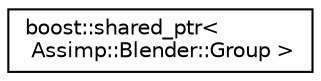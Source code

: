 digraph "Graphical Class Hierarchy"
{
  edge [fontname="Helvetica",fontsize="10",labelfontname="Helvetica",labelfontsize="10"];
  node [fontname="Helvetica",fontsize="10",shape=record];
  rankdir="LR";
  Node1 [label="boost::shared_ptr\<\l Assimp::Blender::Group \>",height=0.2,width=0.4,color="black", fillcolor="white", style="filled",URL="$classboost_1_1shared__ptr.html"];
}
